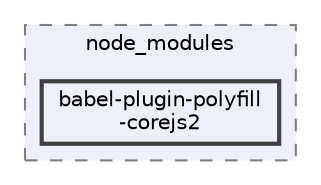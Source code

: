 digraph "pkiclassroomrescheduler/src/main/frontend/node_modules/babel-plugin-polyfill-corejs2"
{
 // LATEX_PDF_SIZE
  bgcolor="transparent";
  edge [fontname=Helvetica,fontsize=10,labelfontname=Helvetica,labelfontsize=10];
  node [fontname=Helvetica,fontsize=10,shape=box,height=0.2,width=0.4];
  compound=true
  subgraph clusterdir_72953eda66ccb3a2722c28e1c3e6c23b {
    graph [ bgcolor="#edf0f7", pencolor="grey50", label="node_modules", fontname=Helvetica,fontsize=10 style="filled,dashed", URL="dir_72953eda66ccb3a2722c28e1c3e6c23b.html",tooltip=""]
  dir_0d8774a34b1acff63f604d522e6cb5a3 [label="babel-plugin-polyfill\l-corejs2", fillcolor="#edf0f7", color="grey25", style="filled,bold", URL="dir_0d8774a34b1acff63f604d522e6cb5a3.html",tooltip=""];
  }
}
